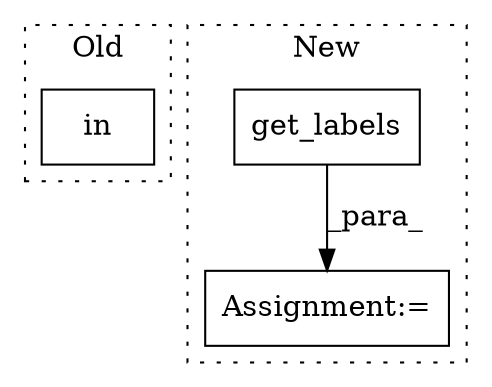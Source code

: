 digraph G {
subgraph cluster0 {
1 [label="in" a="105" s="14701" l="13" shape="box"];
label = "Old";
style="dotted";
}
subgraph cluster1 {
2 [label="get_labels" a="32" s="15101,15120" l="11,1" shape="box"];
3 [label="Assignment:=" a="7" s="15094" l="2" shape="box"];
label = "New";
style="dotted";
}
2 -> 3 [label="_para_"];
}